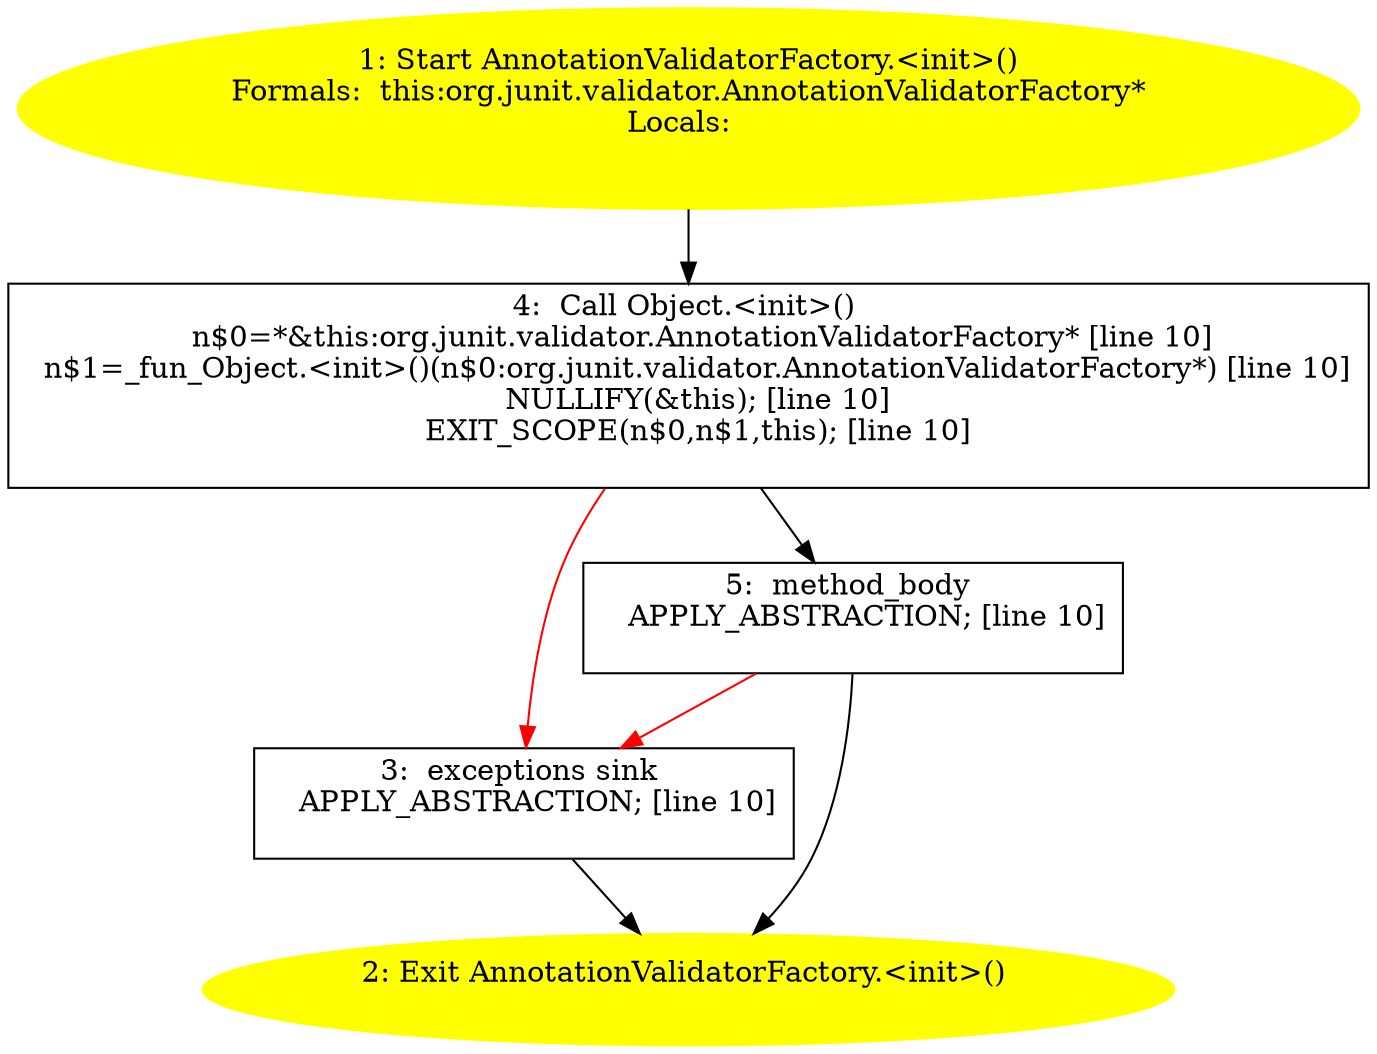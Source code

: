 /* @generated */
digraph cfg {
"org.junit.validator.AnnotationValidatorFactory.<init>().cdda1cea3c386520c7fafef378b4a826_1" [label="1: Start AnnotationValidatorFactory.<init>()\nFormals:  this:org.junit.validator.AnnotationValidatorFactory*\nLocals:  \n  " color=yellow style=filled]
	

	 "org.junit.validator.AnnotationValidatorFactory.<init>().cdda1cea3c386520c7fafef378b4a826_1" -> "org.junit.validator.AnnotationValidatorFactory.<init>().cdda1cea3c386520c7fafef378b4a826_4" ;
"org.junit.validator.AnnotationValidatorFactory.<init>().cdda1cea3c386520c7fafef378b4a826_2" [label="2: Exit AnnotationValidatorFactory.<init>() \n  " color=yellow style=filled]
	

"org.junit.validator.AnnotationValidatorFactory.<init>().cdda1cea3c386520c7fafef378b4a826_3" [label="3:  exceptions sink \n   APPLY_ABSTRACTION; [line 10]\n " shape="box"]
	

	 "org.junit.validator.AnnotationValidatorFactory.<init>().cdda1cea3c386520c7fafef378b4a826_3" -> "org.junit.validator.AnnotationValidatorFactory.<init>().cdda1cea3c386520c7fafef378b4a826_2" ;
"org.junit.validator.AnnotationValidatorFactory.<init>().cdda1cea3c386520c7fafef378b4a826_4" [label="4:  Call Object.<init>() \n   n$0=*&this:org.junit.validator.AnnotationValidatorFactory* [line 10]\n  n$1=_fun_Object.<init>()(n$0:org.junit.validator.AnnotationValidatorFactory*) [line 10]\n  NULLIFY(&this); [line 10]\n  EXIT_SCOPE(n$0,n$1,this); [line 10]\n " shape="box"]
	

	 "org.junit.validator.AnnotationValidatorFactory.<init>().cdda1cea3c386520c7fafef378b4a826_4" -> "org.junit.validator.AnnotationValidatorFactory.<init>().cdda1cea3c386520c7fafef378b4a826_5" ;
	 "org.junit.validator.AnnotationValidatorFactory.<init>().cdda1cea3c386520c7fafef378b4a826_4" -> "org.junit.validator.AnnotationValidatorFactory.<init>().cdda1cea3c386520c7fafef378b4a826_3" [color="red" ];
"org.junit.validator.AnnotationValidatorFactory.<init>().cdda1cea3c386520c7fafef378b4a826_5" [label="5:  method_body \n   APPLY_ABSTRACTION; [line 10]\n " shape="box"]
	

	 "org.junit.validator.AnnotationValidatorFactory.<init>().cdda1cea3c386520c7fafef378b4a826_5" -> "org.junit.validator.AnnotationValidatorFactory.<init>().cdda1cea3c386520c7fafef378b4a826_2" ;
	 "org.junit.validator.AnnotationValidatorFactory.<init>().cdda1cea3c386520c7fafef378b4a826_5" -> "org.junit.validator.AnnotationValidatorFactory.<init>().cdda1cea3c386520c7fafef378b4a826_3" [color="red" ];
}
